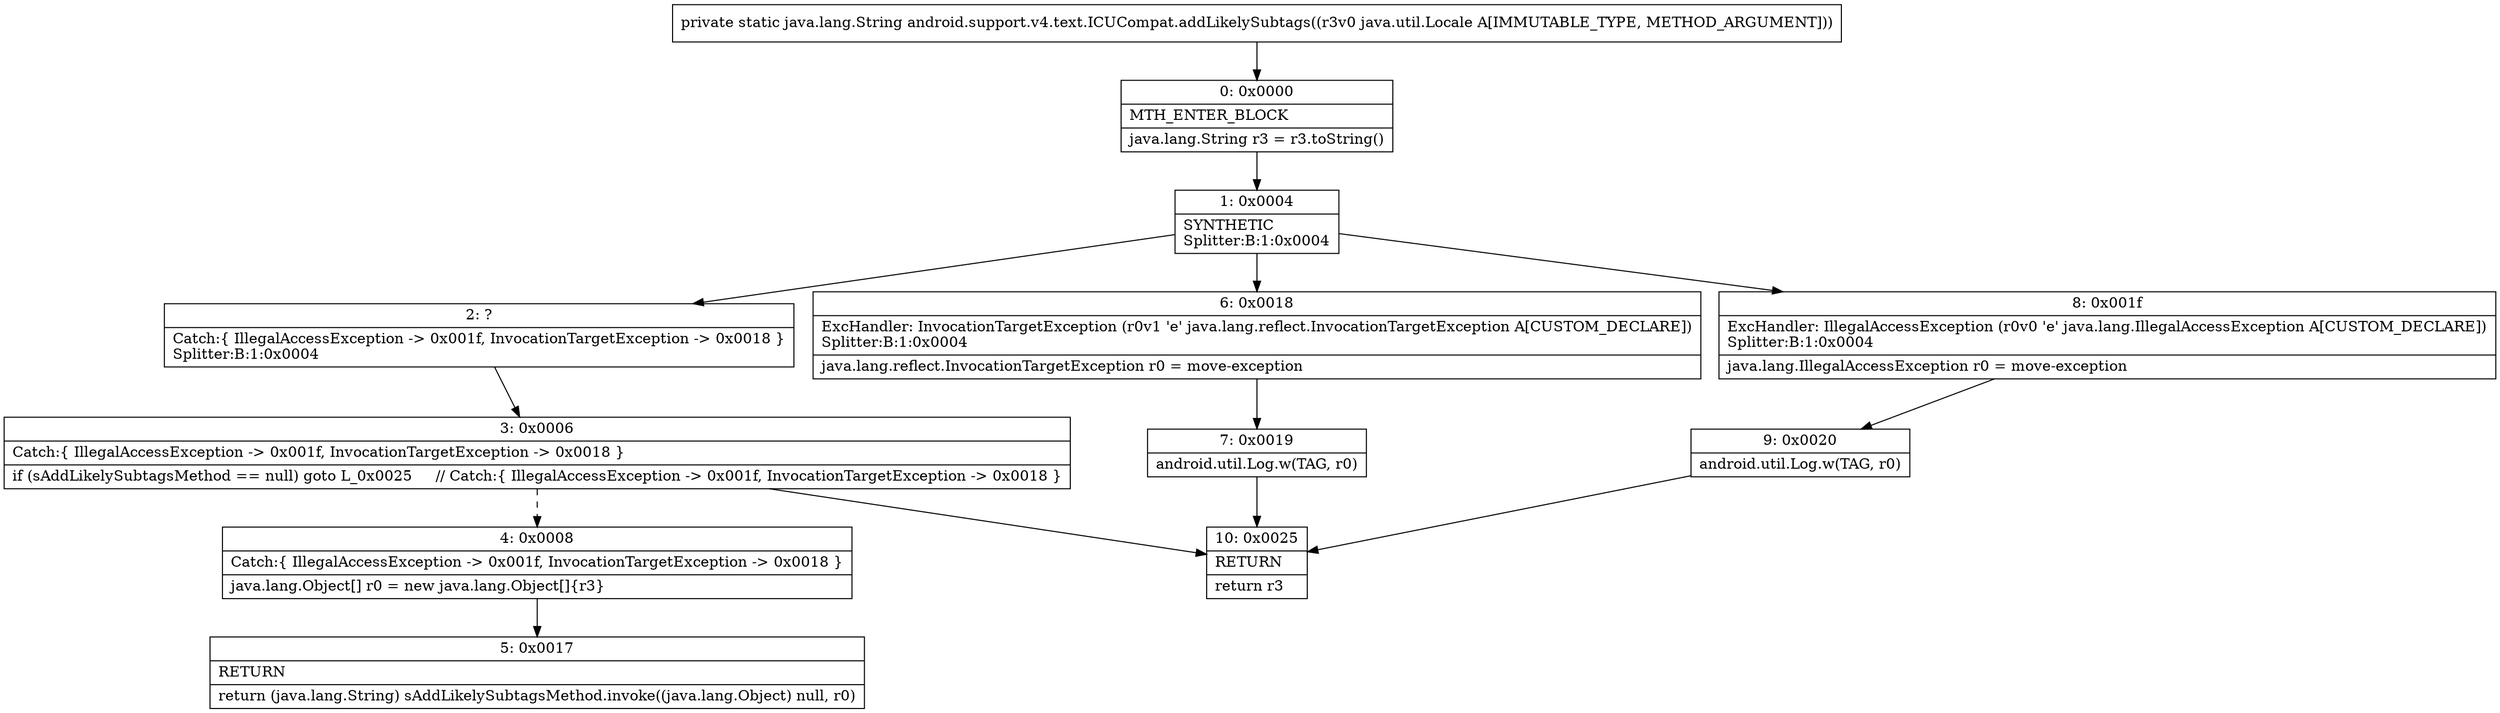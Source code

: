 digraph "CFG forandroid.support.v4.text.ICUCompat.addLikelySubtags(Ljava\/util\/Locale;)Ljava\/lang\/String;" {
Node_0 [shape=record,label="{0\:\ 0x0000|MTH_ENTER_BLOCK\l|java.lang.String r3 = r3.toString()\l}"];
Node_1 [shape=record,label="{1\:\ 0x0004|SYNTHETIC\lSplitter:B:1:0x0004\l}"];
Node_2 [shape=record,label="{2\:\ ?|Catch:\{ IllegalAccessException \-\> 0x001f, InvocationTargetException \-\> 0x0018 \}\lSplitter:B:1:0x0004\l}"];
Node_3 [shape=record,label="{3\:\ 0x0006|Catch:\{ IllegalAccessException \-\> 0x001f, InvocationTargetException \-\> 0x0018 \}\l|if (sAddLikelySubtagsMethod == null) goto L_0x0025     \/\/ Catch:\{ IllegalAccessException \-\> 0x001f, InvocationTargetException \-\> 0x0018 \}\l}"];
Node_4 [shape=record,label="{4\:\ 0x0008|Catch:\{ IllegalAccessException \-\> 0x001f, InvocationTargetException \-\> 0x0018 \}\l|java.lang.Object[] r0 = new java.lang.Object[]\{r3\}\l}"];
Node_5 [shape=record,label="{5\:\ 0x0017|RETURN\l|return (java.lang.String) sAddLikelySubtagsMethod.invoke((java.lang.Object) null, r0)\l}"];
Node_6 [shape=record,label="{6\:\ 0x0018|ExcHandler: InvocationTargetException (r0v1 'e' java.lang.reflect.InvocationTargetException A[CUSTOM_DECLARE])\lSplitter:B:1:0x0004\l|java.lang.reflect.InvocationTargetException r0 = move\-exception\l}"];
Node_7 [shape=record,label="{7\:\ 0x0019|android.util.Log.w(TAG, r0)\l}"];
Node_8 [shape=record,label="{8\:\ 0x001f|ExcHandler: IllegalAccessException (r0v0 'e' java.lang.IllegalAccessException A[CUSTOM_DECLARE])\lSplitter:B:1:0x0004\l|java.lang.IllegalAccessException r0 = move\-exception\l}"];
Node_9 [shape=record,label="{9\:\ 0x0020|android.util.Log.w(TAG, r0)\l}"];
Node_10 [shape=record,label="{10\:\ 0x0025|RETURN\l|return r3\l}"];
MethodNode[shape=record,label="{private static java.lang.String android.support.v4.text.ICUCompat.addLikelySubtags((r3v0 java.util.Locale A[IMMUTABLE_TYPE, METHOD_ARGUMENT])) }"];
MethodNode -> Node_0;
Node_0 -> Node_1;
Node_1 -> Node_2;
Node_1 -> Node_8;
Node_1 -> Node_6;
Node_2 -> Node_3;
Node_3 -> Node_4[style=dashed];
Node_3 -> Node_10;
Node_4 -> Node_5;
Node_6 -> Node_7;
Node_7 -> Node_10;
Node_8 -> Node_9;
Node_9 -> Node_10;
}

